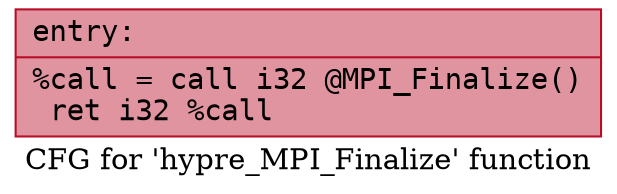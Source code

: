 digraph "CFG for 'hypre_MPI_Finalize' function" {
	label="CFG for 'hypre_MPI_Finalize' function";

	Node0x5555d661d510 [shape=record,color="#b70d28ff", style=filled, fillcolor="#b70d2870" fontname="Courier",label="{entry:\l|  %call = call i32 @MPI_Finalize()\l  ret i32 %call\l}"];
}
